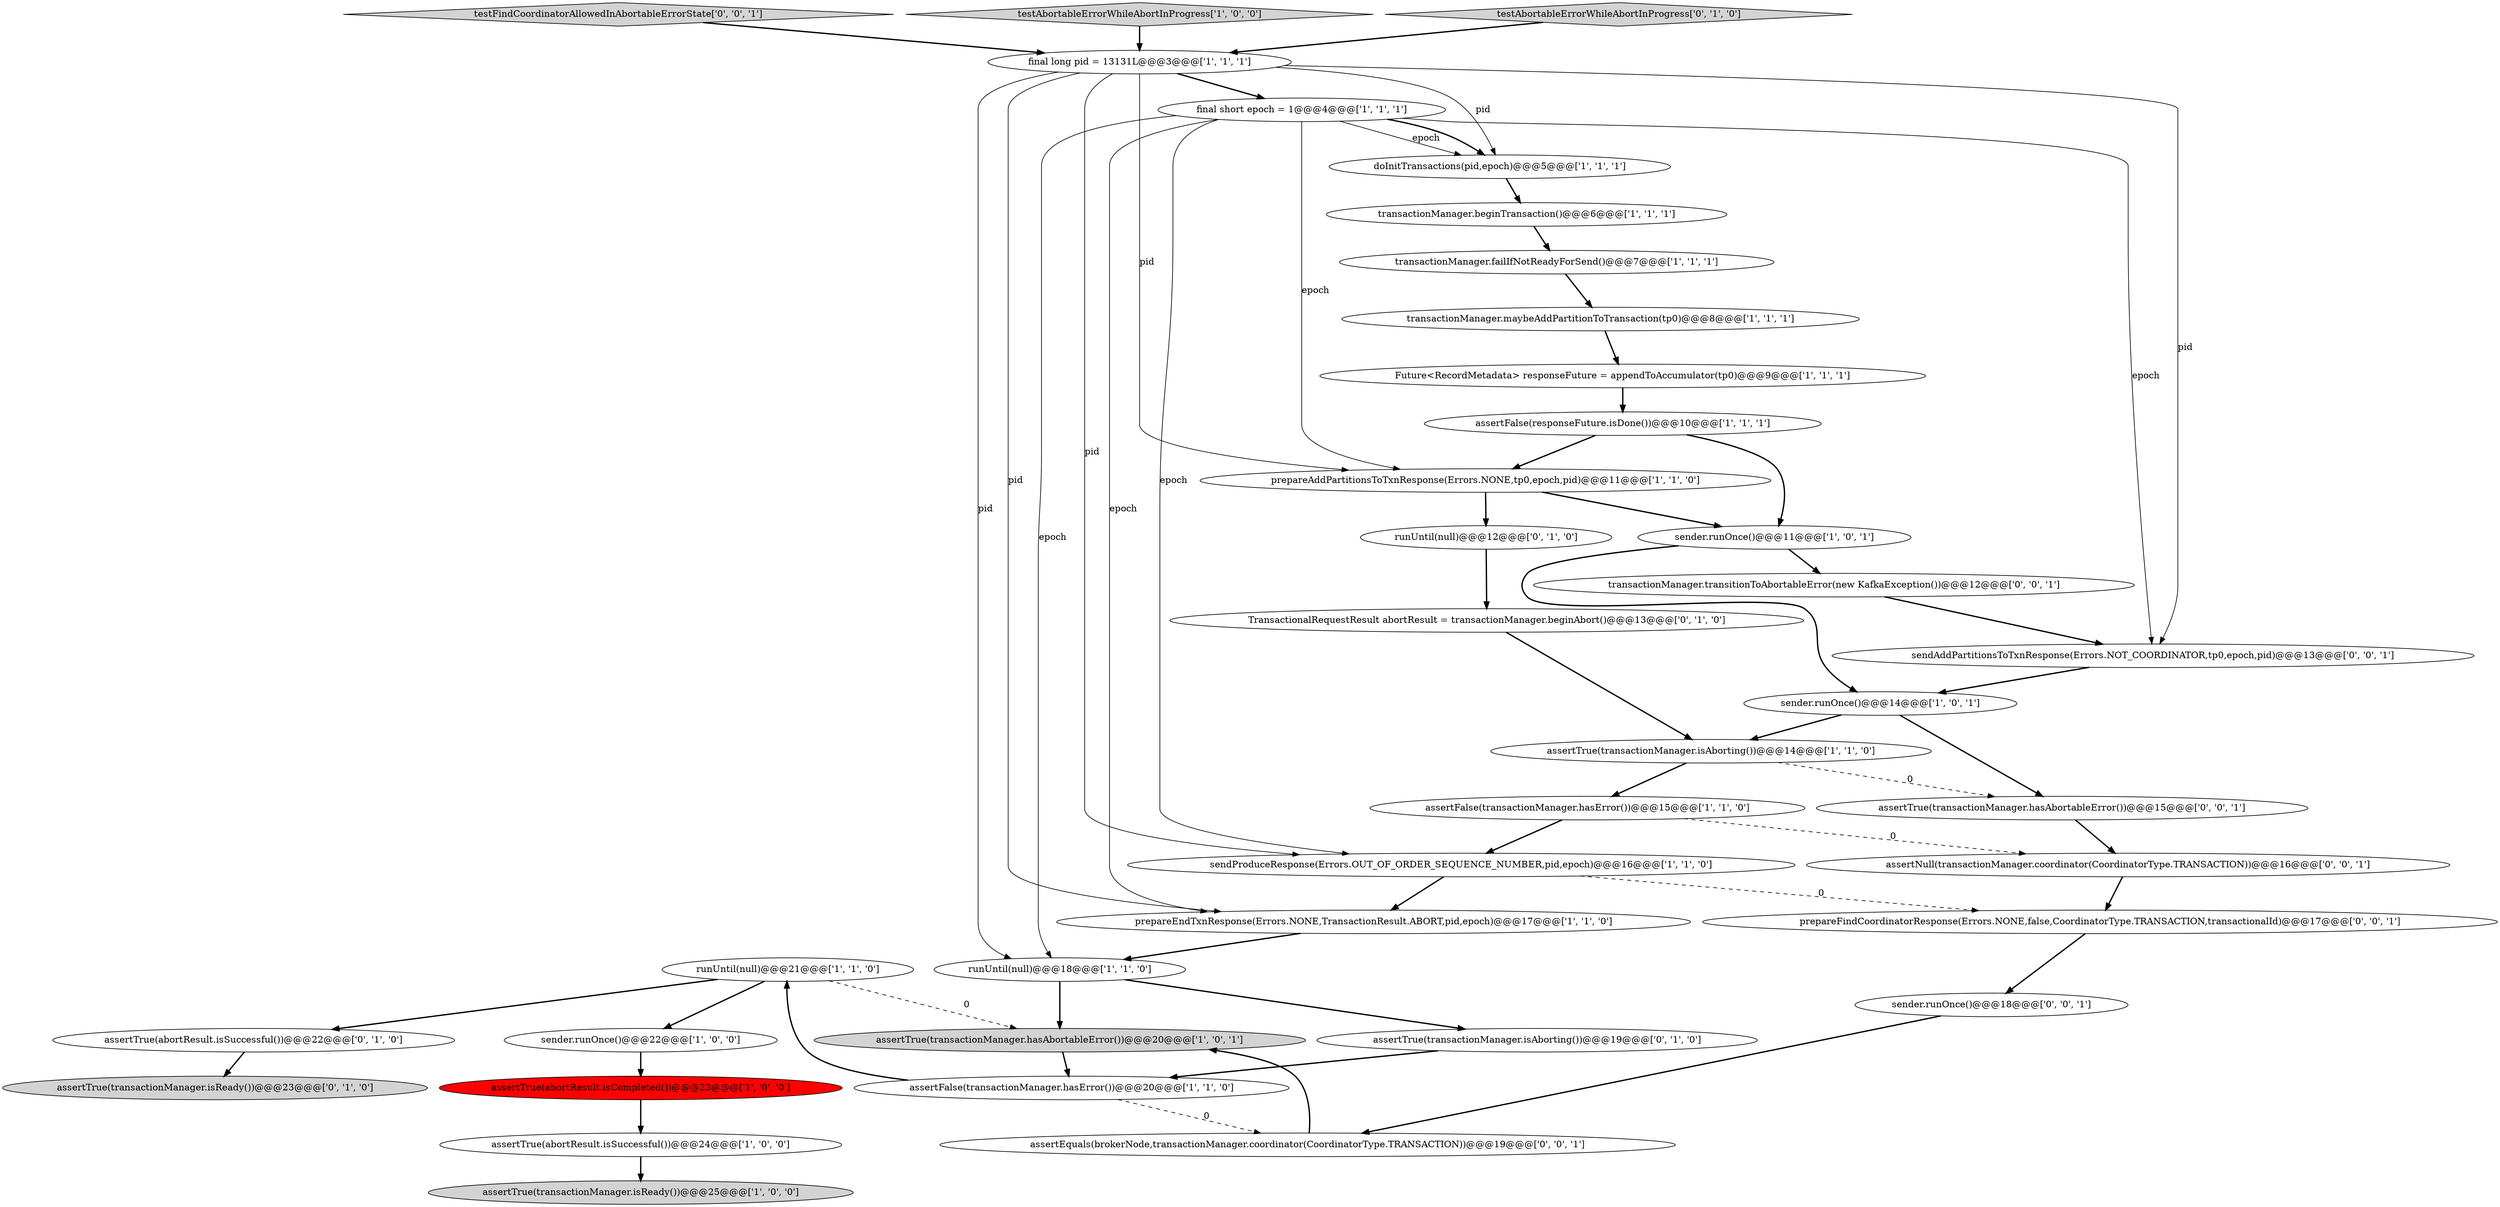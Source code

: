 digraph {
26 [style = filled, label = "assertTrue(abortResult.isSuccessful())@@@22@@@['0', '1', '0']", fillcolor = white, shape = ellipse image = "AAA0AAABBB2BBB"];
14 [style = filled, label = "Future<RecordMetadata> responseFuture = appendToAccumulator(tp0)@@@9@@@['1', '1', '1']", fillcolor = white, shape = ellipse image = "AAA0AAABBB1BBB"];
36 [style = filled, label = "assertTrue(transactionManager.hasAbortableError())@@@15@@@['0', '0', '1']", fillcolor = white, shape = ellipse image = "AAA0AAABBB3BBB"];
9 [style = filled, label = "runUntil(null)@@@21@@@['1', '1', '0']", fillcolor = white, shape = ellipse image = "AAA0AAABBB1BBB"];
25 [style = filled, label = "runUntil(null)@@@12@@@['0', '1', '0']", fillcolor = white, shape = ellipse image = "AAA0AAABBB2BBB"];
34 [style = filled, label = "sender.runOnce()@@@18@@@['0', '0', '1']", fillcolor = white, shape = ellipse image = "AAA0AAABBB3BBB"];
0 [style = filled, label = "assertTrue(transactionManager.isAborting())@@@14@@@['1', '1', '0']", fillcolor = white, shape = ellipse image = "AAA0AAABBB1BBB"];
37 [style = filled, label = "testFindCoordinatorAllowedInAbortableErrorState['0', '0', '1']", fillcolor = lightgray, shape = diamond image = "AAA0AAABBB3BBB"];
32 [style = filled, label = "sendAddPartitionsToTxnResponse(Errors.NOT_COORDINATOR,tp0,epoch,pid)@@@13@@@['0', '0', '1']", fillcolor = white, shape = ellipse image = "AAA0AAABBB3BBB"];
28 [style = filled, label = "assertTrue(transactionManager.isAborting())@@@19@@@['0', '1', '0']", fillcolor = white, shape = ellipse image = "AAA0AAABBB2BBB"];
23 [style = filled, label = "sender.runOnce()@@@14@@@['1', '0', '1']", fillcolor = white, shape = ellipse image = "AAA0AAABBB1BBB"];
21 [style = filled, label = "assertFalse(transactionManager.hasError())@@@20@@@['1', '1', '0']", fillcolor = white, shape = ellipse image = "AAA0AAABBB1BBB"];
8 [style = filled, label = "assertTrue(transactionManager.hasAbortableError())@@@20@@@['1', '0', '1']", fillcolor = lightgray, shape = ellipse image = "AAA0AAABBB1BBB"];
12 [style = filled, label = "transactionManager.maybeAddPartitionToTransaction(tp0)@@@8@@@['1', '1', '1']", fillcolor = white, shape = ellipse image = "AAA0AAABBB1BBB"];
2 [style = filled, label = "transactionManager.beginTransaction()@@@6@@@['1', '1', '1']", fillcolor = white, shape = ellipse image = "AAA0AAABBB1BBB"];
13 [style = filled, label = "prepareEndTxnResponse(Errors.NONE,TransactionResult.ABORT,pid,epoch)@@@17@@@['1', '1', '0']", fillcolor = white, shape = ellipse image = "AAA0AAABBB1BBB"];
3 [style = filled, label = "assertTrue(abortResult.isSuccessful())@@@24@@@['1', '0', '0']", fillcolor = white, shape = ellipse image = "AAA0AAABBB1BBB"];
24 [style = filled, label = "TransactionalRequestResult abortResult = transactionManager.beginAbort()@@@13@@@['0', '1', '0']", fillcolor = white, shape = ellipse image = "AAA0AAABBB2BBB"];
35 [style = filled, label = "assertEquals(brokerNode,transactionManager.coordinator(CoordinatorType.TRANSACTION))@@@19@@@['0', '0', '1']", fillcolor = white, shape = ellipse image = "AAA0AAABBB3BBB"];
7 [style = filled, label = "assertTrue(abortResult.isCompleted())@@@23@@@['1', '0', '0']", fillcolor = red, shape = ellipse image = "AAA1AAABBB1BBB"];
17 [style = filled, label = "prepareAddPartitionsToTxnResponse(Errors.NONE,tp0,epoch,pid)@@@11@@@['1', '1', '0']", fillcolor = white, shape = ellipse image = "AAA0AAABBB1BBB"];
27 [style = filled, label = "assertTrue(transactionManager.isReady())@@@23@@@['0', '1', '0']", fillcolor = lightgray, shape = ellipse image = "AAA0AAABBB2BBB"];
19 [style = filled, label = "final short epoch = 1@@@4@@@['1', '1', '1']", fillcolor = white, shape = ellipse image = "AAA0AAABBB1BBB"];
10 [style = filled, label = "assertFalse(transactionManager.hasError())@@@15@@@['1', '1', '0']", fillcolor = white, shape = ellipse image = "AAA0AAABBB1BBB"];
20 [style = filled, label = "testAbortableErrorWhileAbortInProgress['1', '0', '0']", fillcolor = lightgray, shape = diamond image = "AAA0AAABBB1BBB"];
4 [style = filled, label = "sender.runOnce()@@@22@@@['1', '0', '0']", fillcolor = white, shape = ellipse image = "AAA0AAABBB1BBB"];
15 [style = filled, label = "assertFalse(responseFuture.isDone())@@@10@@@['1', '1', '1']", fillcolor = white, shape = ellipse image = "AAA0AAABBB1BBB"];
30 [style = filled, label = "transactionManager.transitionToAbortableError(new KafkaException())@@@12@@@['0', '0', '1']", fillcolor = white, shape = ellipse image = "AAA0AAABBB3BBB"];
1 [style = filled, label = "sendProduceResponse(Errors.OUT_OF_ORDER_SEQUENCE_NUMBER,pid,epoch)@@@16@@@['1', '1', '0']", fillcolor = white, shape = ellipse image = "AAA0AAABBB1BBB"];
18 [style = filled, label = "final long pid = 13131L@@@3@@@['1', '1', '1']", fillcolor = white, shape = ellipse image = "AAA0AAABBB1BBB"];
29 [style = filled, label = "testAbortableErrorWhileAbortInProgress['0', '1', '0']", fillcolor = lightgray, shape = diamond image = "AAA0AAABBB2BBB"];
11 [style = filled, label = "sender.runOnce()@@@11@@@['1', '0', '1']", fillcolor = white, shape = ellipse image = "AAA0AAABBB1BBB"];
16 [style = filled, label = "runUntil(null)@@@18@@@['1', '1', '0']", fillcolor = white, shape = ellipse image = "AAA0AAABBB1BBB"];
6 [style = filled, label = "transactionManager.failIfNotReadyForSend()@@@7@@@['1', '1', '1']", fillcolor = white, shape = ellipse image = "AAA0AAABBB1BBB"];
22 [style = filled, label = "doInitTransactions(pid,epoch)@@@5@@@['1', '1', '1']", fillcolor = white, shape = ellipse image = "AAA0AAABBB1BBB"];
5 [style = filled, label = "assertTrue(transactionManager.isReady())@@@25@@@['1', '0', '0']", fillcolor = lightgray, shape = ellipse image = "AAA0AAABBB1BBB"];
33 [style = filled, label = "prepareFindCoordinatorResponse(Errors.NONE,false,CoordinatorType.TRANSACTION,transactionalId)@@@17@@@['0', '0', '1']", fillcolor = white, shape = ellipse image = "AAA0AAABBB3BBB"];
31 [style = filled, label = "assertNull(transactionManager.coordinator(CoordinatorType.TRANSACTION))@@@16@@@['0', '0', '1']", fillcolor = white, shape = ellipse image = "AAA0AAABBB3BBB"];
1->33 [style = dashed, label="0"];
17->25 [style = bold, label=""];
32->23 [style = bold, label=""];
22->2 [style = bold, label=""];
18->17 [style = solid, label="pid"];
19->16 [style = solid, label="epoch"];
19->32 [style = solid, label="epoch"];
16->8 [style = bold, label=""];
19->13 [style = solid, label="epoch"];
18->22 [style = solid, label="pid"];
2->6 [style = bold, label=""];
24->0 [style = bold, label=""];
9->4 [style = bold, label=""];
36->31 [style = bold, label=""];
18->19 [style = bold, label=""];
10->31 [style = dashed, label="0"];
19->17 [style = solid, label="epoch"];
18->1 [style = solid, label="pid"];
30->32 [style = bold, label=""];
9->8 [style = dashed, label="0"];
23->0 [style = bold, label=""];
1->13 [style = bold, label=""];
13->16 [style = bold, label=""];
4->7 [style = bold, label=""];
7->3 [style = bold, label=""];
29->18 [style = bold, label=""];
19->22 [style = solid, label="epoch"];
19->1 [style = solid, label="epoch"];
18->16 [style = solid, label="pid"];
9->26 [style = bold, label=""];
20->18 [style = bold, label=""];
25->24 [style = bold, label=""];
26->27 [style = bold, label=""];
15->17 [style = bold, label=""];
0->10 [style = bold, label=""];
21->9 [style = bold, label=""];
3->5 [style = bold, label=""];
28->21 [style = bold, label=""];
16->28 [style = bold, label=""];
15->11 [style = bold, label=""];
31->33 [style = bold, label=""];
18->13 [style = solid, label="pid"];
12->14 [style = bold, label=""];
35->8 [style = bold, label=""];
37->18 [style = bold, label=""];
8->21 [style = bold, label=""];
18->32 [style = solid, label="pid"];
14->15 [style = bold, label=""];
23->36 [style = bold, label=""];
34->35 [style = bold, label=""];
21->35 [style = dashed, label="0"];
0->36 [style = dashed, label="0"];
10->1 [style = bold, label=""];
19->22 [style = bold, label=""];
11->23 [style = bold, label=""];
33->34 [style = bold, label=""];
11->30 [style = bold, label=""];
17->11 [style = bold, label=""];
6->12 [style = bold, label=""];
}
